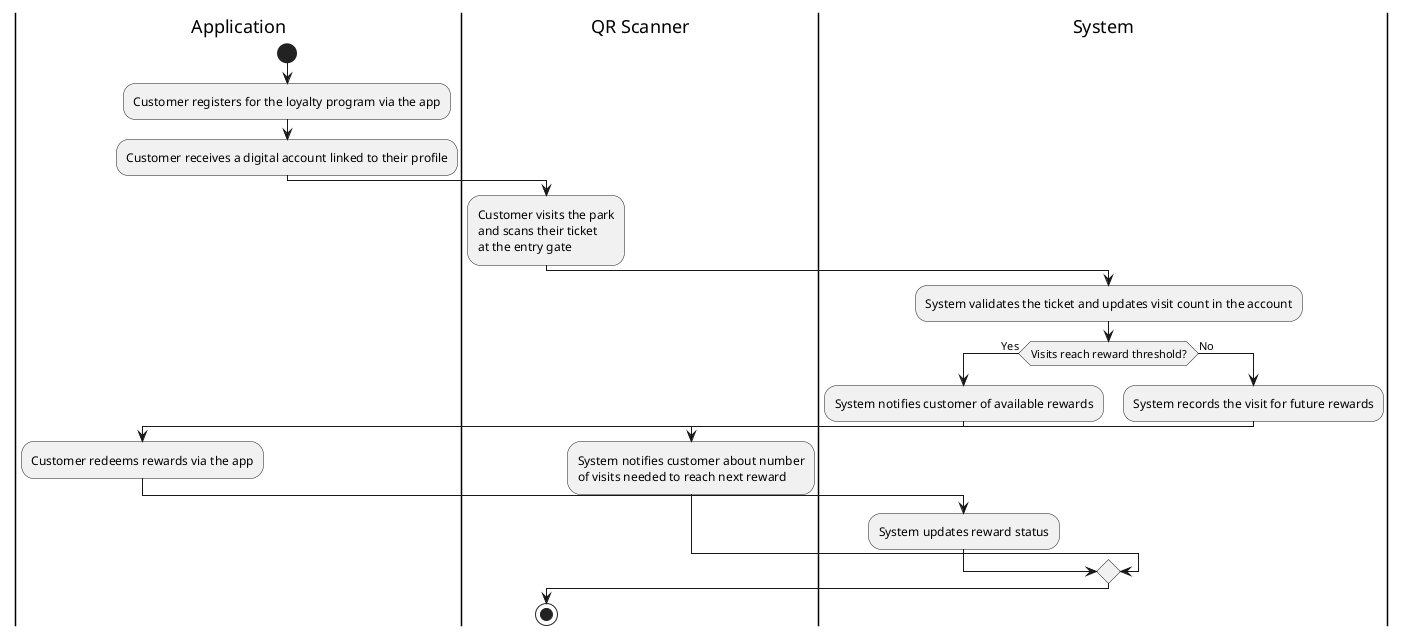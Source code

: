 @startuml
|Application|
  start
  :Customer registers for the loyalty program via the app;
  :Customer receives a digital account linked to their profile;
|QR Scanner|
  :Customer visits the park\nand scans their ticket\nat the entry gate;
|System|
  :System validates the ticket and updates visit count in the account;
  if (Visits reach reward threshold?) then (Yes)
    :System notifies customer of available rewards;
    ' Ability to redeem both digital and physical rewards
|Application|
    :Customer redeems rewards via the app;
|System|
    :System updates reward status;
  else (No)
|System|
    :System records the visit for future rewards;
|QR Scanner|
    :System notifies customer about number\nof visits needed to reach next reward;
  endif
  stop


@enduml
